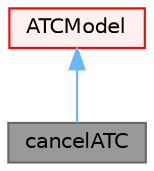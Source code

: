 digraph "cancelATC"
{
 // LATEX_PDF_SIZE
  bgcolor="transparent";
  edge [fontname=Helvetica,fontsize=10,labelfontname=Helvetica,labelfontsize=10];
  node [fontname=Helvetica,fontsize=10,shape=box,height=0.2,width=0.4];
  Node1 [id="Node000001",label="cancelATC",height=0.2,width=0.4,color="gray40", fillcolor="grey60", style="filled", fontcolor="black",tooltip="Return a zero ATC field. Seriously influences computed sensitivities."];
  Node2 -> Node1 [id="edge1_Node000001_Node000002",dir="back",color="steelblue1",style="solid",tooltip=" "];
  Node2 [id="Node000002",label="ATCModel",height=0.2,width=0.4,color="red", fillcolor="#FFF0F0", style="filled",URL="$classFoam_1_1ATCModel.html",tooltip="Base class for selecting the adjoint transpose convection model. Inherits from regIOobject to add loo..."];
}
